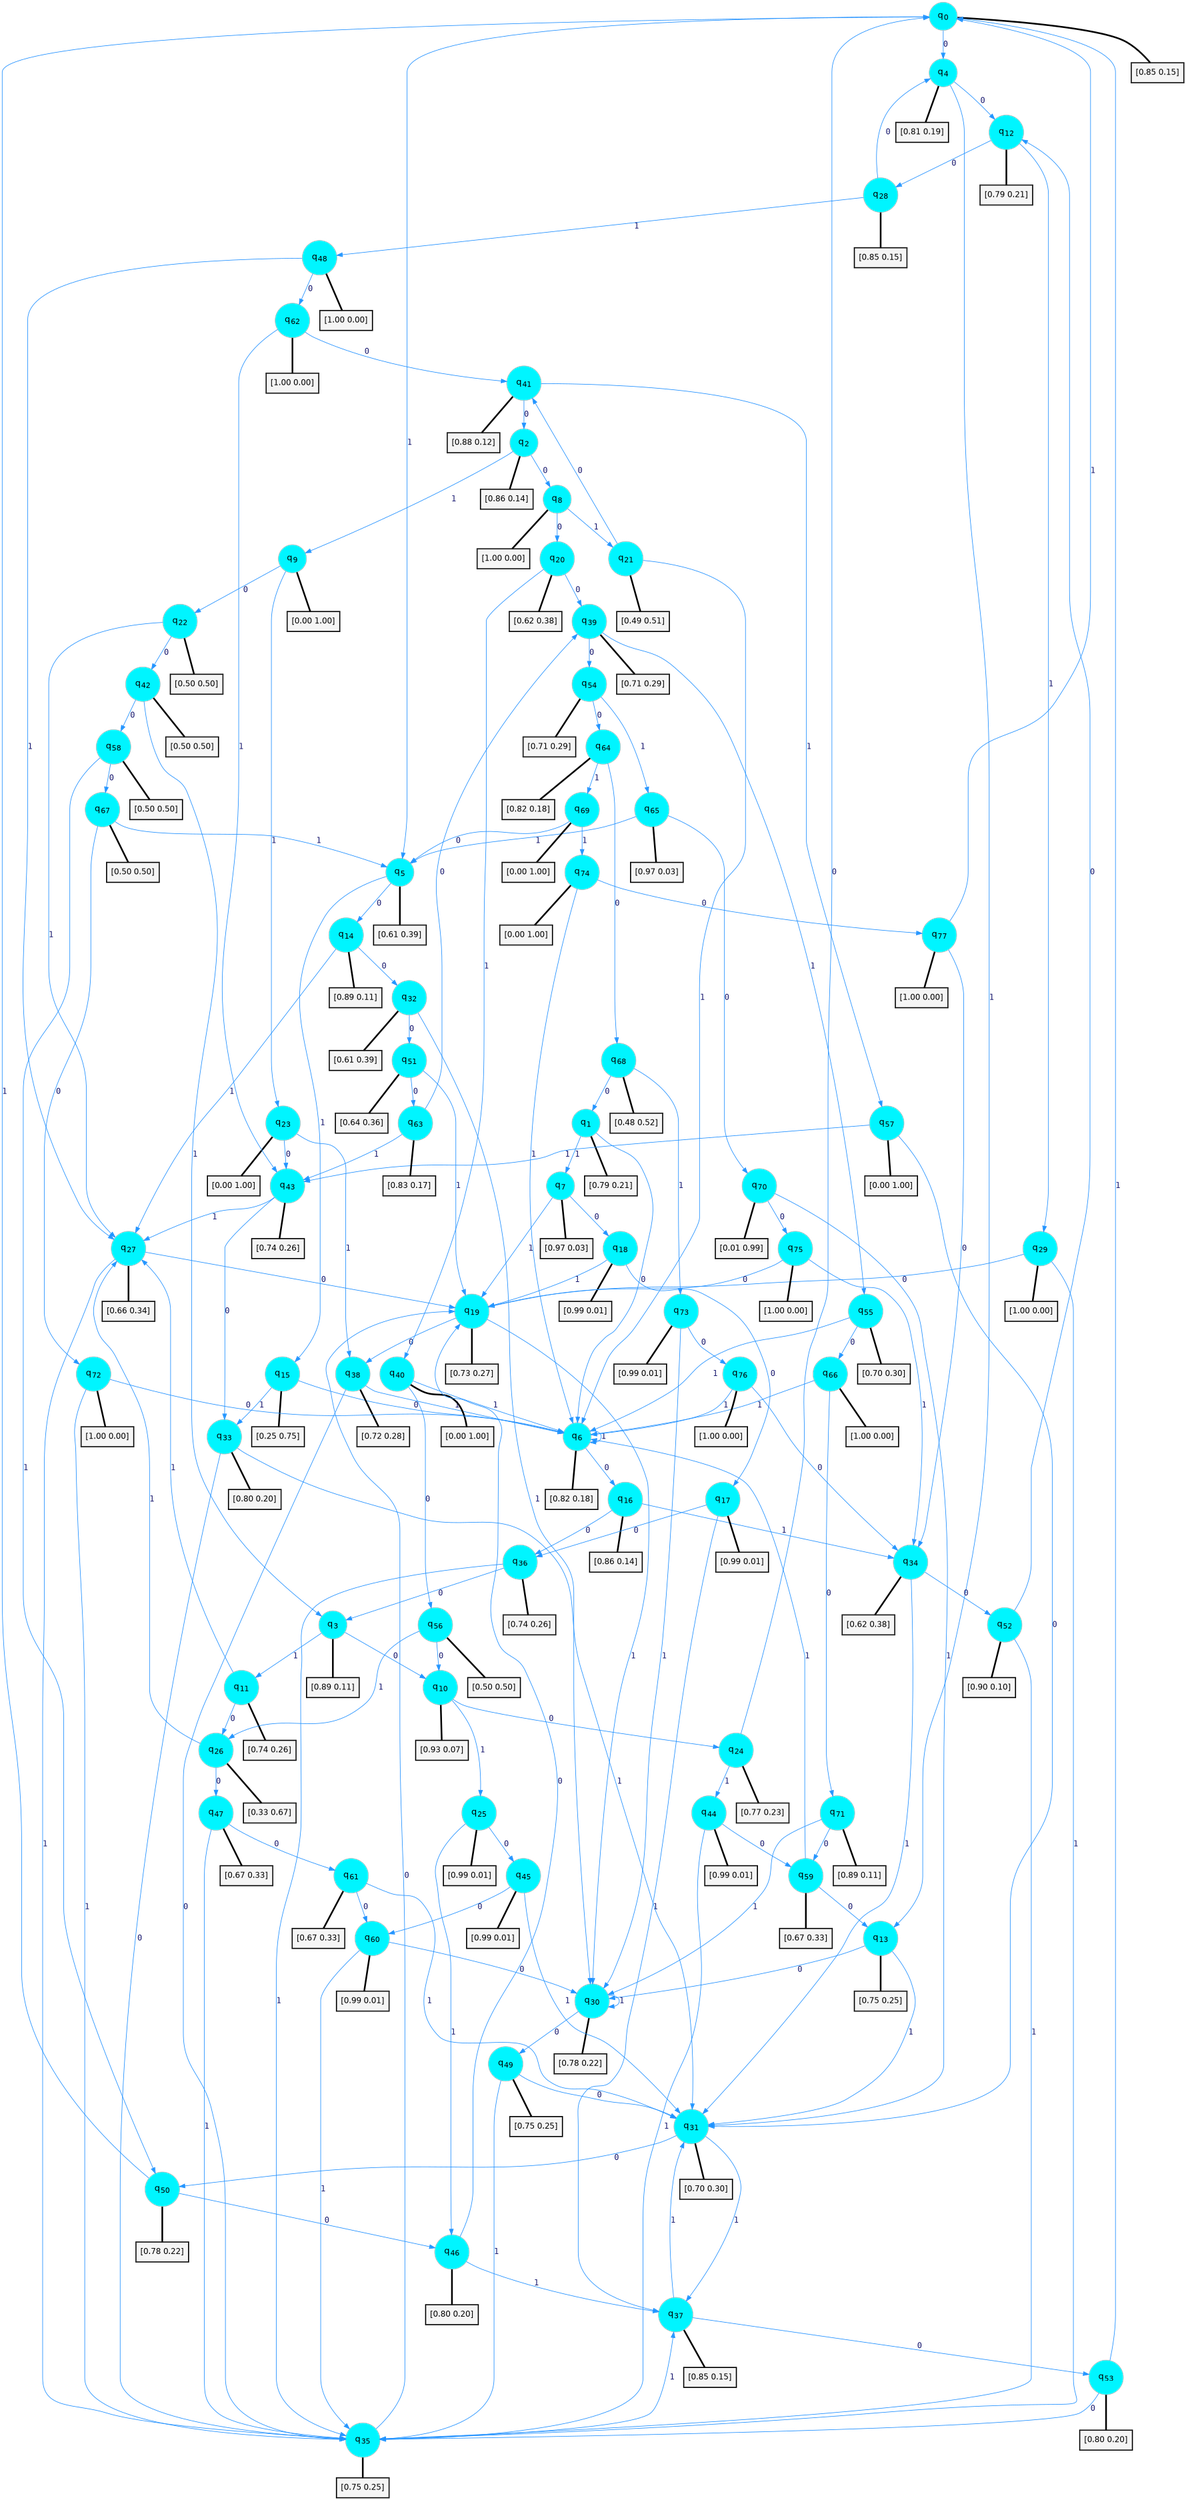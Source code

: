 digraph G {
graph [
bgcolor=transparent, dpi=300, rankdir=TD, size="40,25"];
node [
color=gray, fillcolor=turquoise1, fontcolor=black, fontname=Helvetica, fontsize=16, fontweight=bold, shape=circle, style=filled];
edge [
arrowsize=1, color=dodgerblue1, fontcolor=midnightblue, fontname=courier, fontweight=bold, penwidth=1, style=solid, weight=20];
0[label=<q<SUB>0</SUB>>];
1[label=<q<SUB>1</SUB>>];
2[label=<q<SUB>2</SUB>>];
3[label=<q<SUB>3</SUB>>];
4[label=<q<SUB>4</SUB>>];
5[label=<q<SUB>5</SUB>>];
6[label=<q<SUB>6</SUB>>];
7[label=<q<SUB>7</SUB>>];
8[label=<q<SUB>8</SUB>>];
9[label=<q<SUB>9</SUB>>];
10[label=<q<SUB>10</SUB>>];
11[label=<q<SUB>11</SUB>>];
12[label=<q<SUB>12</SUB>>];
13[label=<q<SUB>13</SUB>>];
14[label=<q<SUB>14</SUB>>];
15[label=<q<SUB>15</SUB>>];
16[label=<q<SUB>16</SUB>>];
17[label=<q<SUB>17</SUB>>];
18[label=<q<SUB>18</SUB>>];
19[label=<q<SUB>19</SUB>>];
20[label=<q<SUB>20</SUB>>];
21[label=<q<SUB>21</SUB>>];
22[label=<q<SUB>22</SUB>>];
23[label=<q<SUB>23</SUB>>];
24[label=<q<SUB>24</SUB>>];
25[label=<q<SUB>25</SUB>>];
26[label=<q<SUB>26</SUB>>];
27[label=<q<SUB>27</SUB>>];
28[label=<q<SUB>28</SUB>>];
29[label=<q<SUB>29</SUB>>];
30[label=<q<SUB>30</SUB>>];
31[label=<q<SUB>31</SUB>>];
32[label=<q<SUB>32</SUB>>];
33[label=<q<SUB>33</SUB>>];
34[label=<q<SUB>34</SUB>>];
35[label=<q<SUB>35</SUB>>];
36[label=<q<SUB>36</SUB>>];
37[label=<q<SUB>37</SUB>>];
38[label=<q<SUB>38</SUB>>];
39[label=<q<SUB>39</SUB>>];
40[label=<q<SUB>40</SUB>>];
41[label=<q<SUB>41</SUB>>];
42[label=<q<SUB>42</SUB>>];
43[label=<q<SUB>43</SUB>>];
44[label=<q<SUB>44</SUB>>];
45[label=<q<SUB>45</SUB>>];
46[label=<q<SUB>46</SUB>>];
47[label=<q<SUB>47</SUB>>];
48[label=<q<SUB>48</SUB>>];
49[label=<q<SUB>49</SUB>>];
50[label=<q<SUB>50</SUB>>];
51[label=<q<SUB>51</SUB>>];
52[label=<q<SUB>52</SUB>>];
53[label=<q<SUB>53</SUB>>];
54[label=<q<SUB>54</SUB>>];
55[label=<q<SUB>55</SUB>>];
56[label=<q<SUB>56</SUB>>];
57[label=<q<SUB>57</SUB>>];
58[label=<q<SUB>58</SUB>>];
59[label=<q<SUB>59</SUB>>];
60[label=<q<SUB>60</SUB>>];
61[label=<q<SUB>61</SUB>>];
62[label=<q<SUB>62</SUB>>];
63[label=<q<SUB>63</SUB>>];
64[label=<q<SUB>64</SUB>>];
65[label=<q<SUB>65</SUB>>];
66[label=<q<SUB>66</SUB>>];
67[label=<q<SUB>67</SUB>>];
68[label=<q<SUB>68</SUB>>];
69[label=<q<SUB>69</SUB>>];
70[label=<q<SUB>70</SUB>>];
71[label=<q<SUB>71</SUB>>];
72[label=<q<SUB>72</SUB>>];
73[label=<q<SUB>73</SUB>>];
74[label=<q<SUB>74</SUB>>];
75[label=<q<SUB>75</SUB>>];
76[label=<q<SUB>76</SUB>>];
77[label=<q<SUB>77</SUB>>];
78[label="[0.85 0.15]", shape=box,fontcolor=black, fontname=Helvetica, fontsize=14, penwidth=2, fillcolor=whitesmoke,color=black];
79[label="[0.79 0.21]", shape=box,fontcolor=black, fontname=Helvetica, fontsize=14, penwidth=2, fillcolor=whitesmoke,color=black];
80[label="[0.86 0.14]", shape=box,fontcolor=black, fontname=Helvetica, fontsize=14, penwidth=2, fillcolor=whitesmoke,color=black];
81[label="[0.89 0.11]", shape=box,fontcolor=black, fontname=Helvetica, fontsize=14, penwidth=2, fillcolor=whitesmoke,color=black];
82[label="[0.81 0.19]", shape=box,fontcolor=black, fontname=Helvetica, fontsize=14, penwidth=2, fillcolor=whitesmoke,color=black];
83[label="[0.61 0.39]", shape=box,fontcolor=black, fontname=Helvetica, fontsize=14, penwidth=2, fillcolor=whitesmoke,color=black];
84[label="[0.82 0.18]", shape=box,fontcolor=black, fontname=Helvetica, fontsize=14, penwidth=2, fillcolor=whitesmoke,color=black];
85[label="[0.97 0.03]", shape=box,fontcolor=black, fontname=Helvetica, fontsize=14, penwidth=2, fillcolor=whitesmoke,color=black];
86[label="[1.00 0.00]", shape=box,fontcolor=black, fontname=Helvetica, fontsize=14, penwidth=2, fillcolor=whitesmoke,color=black];
87[label="[0.00 1.00]", shape=box,fontcolor=black, fontname=Helvetica, fontsize=14, penwidth=2, fillcolor=whitesmoke,color=black];
88[label="[0.93 0.07]", shape=box,fontcolor=black, fontname=Helvetica, fontsize=14, penwidth=2, fillcolor=whitesmoke,color=black];
89[label="[0.74 0.26]", shape=box,fontcolor=black, fontname=Helvetica, fontsize=14, penwidth=2, fillcolor=whitesmoke,color=black];
90[label="[0.79 0.21]", shape=box,fontcolor=black, fontname=Helvetica, fontsize=14, penwidth=2, fillcolor=whitesmoke,color=black];
91[label="[0.75 0.25]", shape=box,fontcolor=black, fontname=Helvetica, fontsize=14, penwidth=2, fillcolor=whitesmoke,color=black];
92[label="[0.89 0.11]", shape=box,fontcolor=black, fontname=Helvetica, fontsize=14, penwidth=2, fillcolor=whitesmoke,color=black];
93[label="[0.25 0.75]", shape=box,fontcolor=black, fontname=Helvetica, fontsize=14, penwidth=2, fillcolor=whitesmoke,color=black];
94[label="[0.86 0.14]", shape=box,fontcolor=black, fontname=Helvetica, fontsize=14, penwidth=2, fillcolor=whitesmoke,color=black];
95[label="[0.99 0.01]", shape=box,fontcolor=black, fontname=Helvetica, fontsize=14, penwidth=2, fillcolor=whitesmoke,color=black];
96[label="[0.99 0.01]", shape=box,fontcolor=black, fontname=Helvetica, fontsize=14, penwidth=2, fillcolor=whitesmoke,color=black];
97[label="[0.73 0.27]", shape=box,fontcolor=black, fontname=Helvetica, fontsize=14, penwidth=2, fillcolor=whitesmoke,color=black];
98[label="[0.62 0.38]", shape=box,fontcolor=black, fontname=Helvetica, fontsize=14, penwidth=2, fillcolor=whitesmoke,color=black];
99[label="[0.49 0.51]", shape=box,fontcolor=black, fontname=Helvetica, fontsize=14, penwidth=2, fillcolor=whitesmoke,color=black];
100[label="[0.50 0.50]", shape=box,fontcolor=black, fontname=Helvetica, fontsize=14, penwidth=2, fillcolor=whitesmoke,color=black];
101[label="[0.00 1.00]", shape=box,fontcolor=black, fontname=Helvetica, fontsize=14, penwidth=2, fillcolor=whitesmoke,color=black];
102[label="[0.77 0.23]", shape=box,fontcolor=black, fontname=Helvetica, fontsize=14, penwidth=2, fillcolor=whitesmoke,color=black];
103[label="[0.99 0.01]", shape=box,fontcolor=black, fontname=Helvetica, fontsize=14, penwidth=2, fillcolor=whitesmoke,color=black];
104[label="[0.33 0.67]", shape=box,fontcolor=black, fontname=Helvetica, fontsize=14, penwidth=2, fillcolor=whitesmoke,color=black];
105[label="[0.66 0.34]", shape=box,fontcolor=black, fontname=Helvetica, fontsize=14, penwidth=2, fillcolor=whitesmoke,color=black];
106[label="[0.85 0.15]", shape=box,fontcolor=black, fontname=Helvetica, fontsize=14, penwidth=2, fillcolor=whitesmoke,color=black];
107[label="[1.00 0.00]", shape=box,fontcolor=black, fontname=Helvetica, fontsize=14, penwidth=2, fillcolor=whitesmoke,color=black];
108[label="[0.78 0.22]", shape=box,fontcolor=black, fontname=Helvetica, fontsize=14, penwidth=2, fillcolor=whitesmoke,color=black];
109[label="[0.70 0.30]", shape=box,fontcolor=black, fontname=Helvetica, fontsize=14, penwidth=2, fillcolor=whitesmoke,color=black];
110[label="[0.61 0.39]", shape=box,fontcolor=black, fontname=Helvetica, fontsize=14, penwidth=2, fillcolor=whitesmoke,color=black];
111[label="[0.80 0.20]", shape=box,fontcolor=black, fontname=Helvetica, fontsize=14, penwidth=2, fillcolor=whitesmoke,color=black];
112[label="[0.62 0.38]", shape=box,fontcolor=black, fontname=Helvetica, fontsize=14, penwidth=2, fillcolor=whitesmoke,color=black];
113[label="[0.75 0.25]", shape=box,fontcolor=black, fontname=Helvetica, fontsize=14, penwidth=2, fillcolor=whitesmoke,color=black];
114[label="[0.74 0.26]", shape=box,fontcolor=black, fontname=Helvetica, fontsize=14, penwidth=2, fillcolor=whitesmoke,color=black];
115[label="[0.85 0.15]", shape=box,fontcolor=black, fontname=Helvetica, fontsize=14, penwidth=2, fillcolor=whitesmoke,color=black];
116[label="[0.72 0.28]", shape=box,fontcolor=black, fontname=Helvetica, fontsize=14, penwidth=2, fillcolor=whitesmoke,color=black];
117[label="[0.71 0.29]", shape=box,fontcolor=black, fontname=Helvetica, fontsize=14, penwidth=2, fillcolor=whitesmoke,color=black];
118[label="[0.00 1.00]", shape=box,fontcolor=black, fontname=Helvetica, fontsize=14, penwidth=2, fillcolor=whitesmoke,color=black];
119[label="[0.88 0.12]", shape=box,fontcolor=black, fontname=Helvetica, fontsize=14, penwidth=2, fillcolor=whitesmoke,color=black];
120[label="[0.50 0.50]", shape=box,fontcolor=black, fontname=Helvetica, fontsize=14, penwidth=2, fillcolor=whitesmoke,color=black];
121[label="[0.74 0.26]", shape=box,fontcolor=black, fontname=Helvetica, fontsize=14, penwidth=2, fillcolor=whitesmoke,color=black];
122[label="[0.99 0.01]", shape=box,fontcolor=black, fontname=Helvetica, fontsize=14, penwidth=2, fillcolor=whitesmoke,color=black];
123[label="[0.99 0.01]", shape=box,fontcolor=black, fontname=Helvetica, fontsize=14, penwidth=2, fillcolor=whitesmoke,color=black];
124[label="[0.80 0.20]", shape=box,fontcolor=black, fontname=Helvetica, fontsize=14, penwidth=2, fillcolor=whitesmoke,color=black];
125[label="[0.67 0.33]", shape=box,fontcolor=black, fontname=Helvetica, fontsize=14, penwidth=2, fillcolor=whitesmoke,color=black];
126[label="[1.00 0.00]", shape=box,fontcolor=black, fontname=Helvetica, fontsize=14, penwidth=2, fillcolor=whitesmoke,color=black];
127[label="[0.75 0.25]", shape=box,fontcolor=black, fontname=Helvetica, fontsize=14, penwidth=2, fillcolor=whitesmoke,color=black];
128[label="[0.78 0.22]", shape=box,fontcolor=black, fontname=Helvetica, fontsize=14, penwidth=2, fillcolor=whitesmoke,color=black];
129[label="[0.64 0.36]", shape=box,fontcolor=black, fontname=Helvetica, fontsize=14, penwidth=2, fillcolor=whitesmoke,color=black];
130[label="[0.90 0.10]", shape=box,fontcolor=black, fontname=Helvetica, fontsize=14, penwidth=2, fillcolor=whitesmoke,color=black];
131[label="[0.80 0.20]", shape=box,fontcolor=black, fontname=Helvetica, fontsize=14, penwidth=2, fillcolor=whitesmoke,color=black];
132[label="[0.71 0.29]", shape=box,fontcolor=black, fontname=Helvetica, fontsize=14, penwidth=2, fillcolor=whitesmoke,color=black];
133[label="[0.70 0.30]", shape=box,fontcolor=black, fontname=Helvetica, fontsize=14, penwidth=2, fillcolor=whitesmoke,color=black];
134[label="[0.50 0.50]", shape=box,fontcolor=black, fontname=Helvetica, fontsize=14, penwidth=2, fillcolor=whitesmoke,color=black];
135[label="[0.00 1.00]", shape=box,fontcolor=black, fontname=Helvetica, fontsize=14, penwidth=2, fillcolor=whitesmoke,color=black];
136[label="[0.50 0.50]", shape=box,fontcolor=black, fontname=Helvetica, fontsize=14, penwidth=2, fillcolor=whitesmoke,color=black];
137[label="[0.67 0.33]", shape=box,fontcolor=black, fontname=Helvetica, fontsize=14, penwidth=2, fillcolor=whitesmoke,color=black];
138[label="[0.99 0.01]", shape=box,fontcolor=black, fontname=Helvetica, fontsize=14, penwidth=2, fillcolor=whitesmoke,color=black];
139[label="[0.67 0.33]", shape=box,fontcolor=black, fontname=Helvetica, fontsize=14, penwidth=2, fillcolor=whitesmoke,color=black];
140[label="[1.00 0.00]", shape=box,fontcolor=black, fontname=Helvetica, fontsize=14, penwidth=2, fillcolor=whitesmoke,color=black];
141[label="[0.83 0.17]", shape=box,fontcolor=black, fontname=Helvetica, fontsize=14, penwidth=2, fillcolor=whitesmoke,color=black];
142[label="[0.82 0.18]", shape=box,fontcolor=black, fontname=Helvetica, fontsize=14, penwidth=2, fillcolor=whitesmoke,color=black];
143[label="[0.97 0.03]", shape=box,fontcolor=black, fontname=Helvetica, fontsize=14, penwidth=2, fillcolor=whitesmoke,color=black];
144[label="[1.00 0.00]", shape=box,fontcolor=black, fontname=Helvetica, fontsize=14, penwidth=2, fillcolor=whitesmoke,color=black];
145[label="[0.50 0.50]", shape=box,fontcolor=black, fontname=Helvetica, fontsize=14, penwidth=2, fillcolor=whitesmoke,color=black];
146[label="[0.48 0.52]", shape=box,fontcolor=black, fontname=Helvetica, fontsize=14, penwidth=2, fillcolor=whitesmoke,color=black];
147[label="[0.00 1.00]", shape=box,fontcolor=black, fontname=Helvetica, fontsize=14, penwidth=2, fillcolor=whitesmoke,color=black];
148[label="[0.01 0.99]", shape=box,fontcolor=black, fontname=Helvetica, fontsize=14, penwidth=2, fillcolor=whitesmoke,color=black];
149[label="[0.89 0.11]", shape=box,fontcolor=black, fontname=Helvetica, fontsize=14, penwidth=2, fillcolor=whitesmoke,color=black];
150[label="[1.00 0.00]", shape=box,fontcolor=black, fontname=Helvetica, fontsize=14, penwidth=2, fillcolor=whitesmoke,color=black];
151[label="[0.99 0.01]", shape=box,fontcolor=black, fontname=Helvetica, fontsize=14, penwidth=2, fillcolor=whitesmoke,color=black];
152[label="[0.00 1.00]", shape=box,fontcolor=black, fontname=Helvetica, fontsize=14, penwidth=2, fillcolor=whitesmoke,color=black];
153[label="[1.00 0.00]", shape=box,fontcolor=black, fontname=Helvetica, fontsize=14, penwidth=2, fillcolor=whitesmoke,color=black];
154[label="[1.00 0.00]", shape=box,fontcolor=black, fontname=Helvetica, fontsize=14, penwidth=2, fillcolor=whitesmoke,color=black];
155[label="[1.00 0.00]", shape=box,fontcolor=black, fontname=Helvetica, fontsize=14, penwidth=2, fillcolor=whitesmoke,color=black];
0->4 [label=0];
0->5 [label=1];
0->78 [arrowhead=none, penwidth=3,color=black];
1->6 [label=0];
1->7 [label=1];
1->79 [arrowhead=none, penwidth=3,color=black];
2->8 [label=0];
2->9 [label=1];
2->80 [arrowhead=none, penwidth=3,color=black];
3->10 [label=0];
3->11 [label=1];
3->81 [arrowhead=none, penwidth=3,color=black];
4->12 [label=0];
4->13 [label=1];
4->82 [arrowhead=none, penwidth=3,color=black];
5->14 [label=0];
5->15 [label=1];
5->83 [arrowhead=none, penwidth=3,color=black];
6->16 [label=0];
6->6 [label=1];
6->84 [arrowhead=none, penwidth=3,color=black];
7->18 [label=0];
7->19 [label=1];
7->85 [arrowhead=none, penwidth=3,color=black];
8->20 [label=0];
8->21 [label=1];
8->86 [arrowhead=none, penwidth=3,color=black];
9->22 [label=0];
9->23 [label=1];
9->87 [arrowhead=none, penwidth=3,color=black];
10->24 [label=0];
10->25 [label=1];
10->88 [arrowhead=none, penwidth=3,color=black];
11->26 [label=0];
11->27 [label=1];
11->89 [arrowhead=none, penwidth=3,color=black];
12->28 [label=0];
12->29 [label=1];
12->90 [arrowhead=none, penwidth=3,color=black];
13->30 [label=0];
13->31 [label=1];
13->91 [arrowhead=none, penwidth=3,color=black];
14->32 [label=0];
14->27 [label=1];
14->92 [arrowhead=none, penwidth=3,color=black];
15->6 [label=0];
15->33 [label=1];
15->93 [arrowhead=none, penwidth=3,color=black];
16->36 [label=0];
16->34 [label=1];
16->94 [arrowhead=none, penwidth=3,color=black];
17->36 [label=0];
17->37 [label=1];
17->95 [arrowhead=none, penwidth=3,color=black];
18->17 [label=0];
18->19 [label=1];
18->96 [arrowhead=none, penwidth=3,color=black];
19->38 [label=0];
19->30 [label=1];
19->97 [arrowhead=none, penwidth=3,color=black];
20->39 [label=0];
20->40 [label=1];
20->98 [arrowhead=none, penwidth=3,color=black];
21->41 [label=0];
21->6 [label=1];
21->99 [arrowhead=none, penwidth=3,color=black];
22->42 [label=0];
22->27 [label=1];
22->100 [arrowhead=none, penwidth=3,color=black];
23->43 [label=0];
23->38 [label=1];
23->101 [arrowhead=none, penwidth=3,color=black];
24->0 [label=0];
24->44 [label=1];
24->102 [arrowhead=none, penwidth=3,color=black];
25->45 [label=0];
25->46 [label=1];
25->103 [arrowhead=none, penwidth=3,color=black];
26->47 [label=0];
26->27 [label=1];
26->104 [arrowhead=none, penwidth=3,color=black];
27->19 [label=0];
27->35 [label=1];
27->105 [arrowhead=none, penwidth=3,color=black];
28->4 [label=0];
28->48 [label=1];
28->106 [arrowhead=none, penwidth=3,color=black];
29->19 [label=0];
29->35 [label=1];
29->107 [arrowhead=none, penwidth=3,color=black];
30->49 [label=0];
30->30 [label=1];
30->108 [arrowhead=none, penwidth=3,color=black];
31->50 [label=0];
31->37 [label=1];
31->109 [arrowhead=none, penwidth=3,color=black];
32->51 [label=0];
32->30 [label=1];
32->110 [arrowhead=none, penwidth=3,color=black];
33->35 [label=0];
33->31 [label=1];
33->111 [arrowhead=none, penwidth=3,color=black];
34->52 [label=0];
34->31 [label=1];
34->112 [arrowhead=none, penwidth=3,color=black];
35->19 [label=0];
35->37 [label=1];
35->113 [arrowhead=none, penwidth=3,color=black];
36->3 [label=0];
36->35 [label=1];
36->114 [arrowhead=none, penwidth=3,color=black];
37->53 [label=0];
37->31 [label=1];
37->115 [arrowhead=none, penwidth=3,color=black];
38->35 [label=0];
38->6 [label=1];
38->116 [arrowhead=none, penwidth=3,color=black];
39->54 [label=0];
39->55 [label=1];
39->117 [arrowhead=none, penwidth=3,color=black];
40->56 [label=0];
40->6 [label=1];
40->118 [arrowhead=none, penwidth=3,color=black];
41->2 [label=0];
41->57 [label=1];
41->119 [arrowhead=none, penwidth=3,color=black];
42->58 [label=0];
42->3 [label=1];
42->120 [arrowhead=none, penwidth=3,color=black];
43->33 [label=0];
43->27 [label=1];
43->121 [arrowhead=none, penwidth=3,color=black];
44->59 [label=0];
44->35 [label=1];
44->122 [arrowhead=none, penwidth=3,color=black];
45->60 [label=0];
45->31 [label=1];
45->123 [arrowhead=none, penwidth=3,color=black];
46->19 [label=0];
46->37 [label=1];
46->124 [arrowhead=none, penwidth=3,color=black];
47->61 [label=0];
47->35 [label=1];
47->125 [arrowhead=none, penwidth=3,color=black];
48->62 [label=0];
48->27 [label=1];
48->126 [arrowhead=none, penwidth=3,color=black];
49->31 [label=0];
49->35 [label=1];
49->127 [arrowhead=none, penwidth=3,color=black];
50->46 [label=0];
50->0 [label=1];
50->128 [arrowhead=none, penwidth=3,color=black];
51->63 [label=0];
51->19 [label=1];
51->129 [arrowhead=none, penwidth=3,color=black];
52->12 [label=0];
52->35 [label=1];
52->130 [arrowhead=none, penwidth=3,color=black];
53->35 [label=0];
53->0 [label=1];
53->131 [arrowhead=none, penwidth=3,color=black];
54->64 [label=0];
54->65 [label=1];
54->132 [arrowhead=none, penwidth=3,color=black];
55->66 [label=0];
55->6 [label=1];
55->133 [arrowhead=none, penwidth=3,color=black];
56->10 [label=0];
56->26 [label=1];
56->134 [arrowhead=none, penwidth=3,color=black];
57->31 [label=0];
57->43 [label=1];
57->135 [arrowhead=none, penwidth=3,color=black];
58->67 [label=0];
58->50 [label=1];
58->136 [arrowhead=none, penwidth=3,color=black];
59->13 [label=0];
59->6 [label=1];
59->137 [arrowhead=none, penwidth=3,color=black];
60->30 [label=0];
60->35 [label=1];
60->138 [arrowhead=none, penwidth=3,color=black];
61->60 [label=0];
61->31 [label=1];
61->139 [arrowhead=none, penwidth=3,color=black];
62->41 [label=0];
62->43 [label=1];
62->140 [arrowhead=none, penwidth=3,color=black];
63->39 [label=0];
63->43 [label=1];
63->141 [arrowhead=none, penwidth=3,color=black];
64->68 [label=0];
64->69 [label=1];
64->142 [arrowhead=none, penwidth=3,color=black];
65->70 [label=0];
65->5 [label=1];
65->143 [arrowhead=none, penwidth=3,color=black];
66->71 [label=0];
66->6 [label=1];
66->144 [arrowhead=none, penwidth=3,color=black];
67->72 [label=0];
67->5 [label=1];
67->145 [arrowhead=none, penwidth=3,color=black];
68->1 [label=0];
68->73 [label=1];
68->146 [arrowhead=none, penwidth=3,color=black];
69->5 [label=0];
69->74 [label=1];
69->147 [arrowhead=none, penwidth=3,color=black];
70->75 [label=0];
70->31 [label=1];
70->148 [arrowhead=none, penwidth=3,color=black];
71->59 [label=0];
71->30 [label=1];
71->149 [arrowhead=none, penwidth=3,color=black];
72->6 [label=0];
72->35 [label=1];
72->150 [arrowhead=none, penwidth=3,color=black];
73->76 [label=0];
73->30 [label=1];
73->151 [arrowhead=none, penwidth=3,color=black];
74->77 [label=0];
74->6 [label=1];
74->152 [arrowhead=none, penwidth=3,color=black];
75->19 [label=0];
75->34 [label=1];
75->153 [arrowhead=none, penwidth=3,color=black];
76->34 [label=0];
76->6 [label=1];
76->154 [arrowhead=none, penwidth=3,color=black];
77->34 [label=0];
77->0 [label=1];
77->155 [arrowhead=none, penwidth=3,color=black];
}
